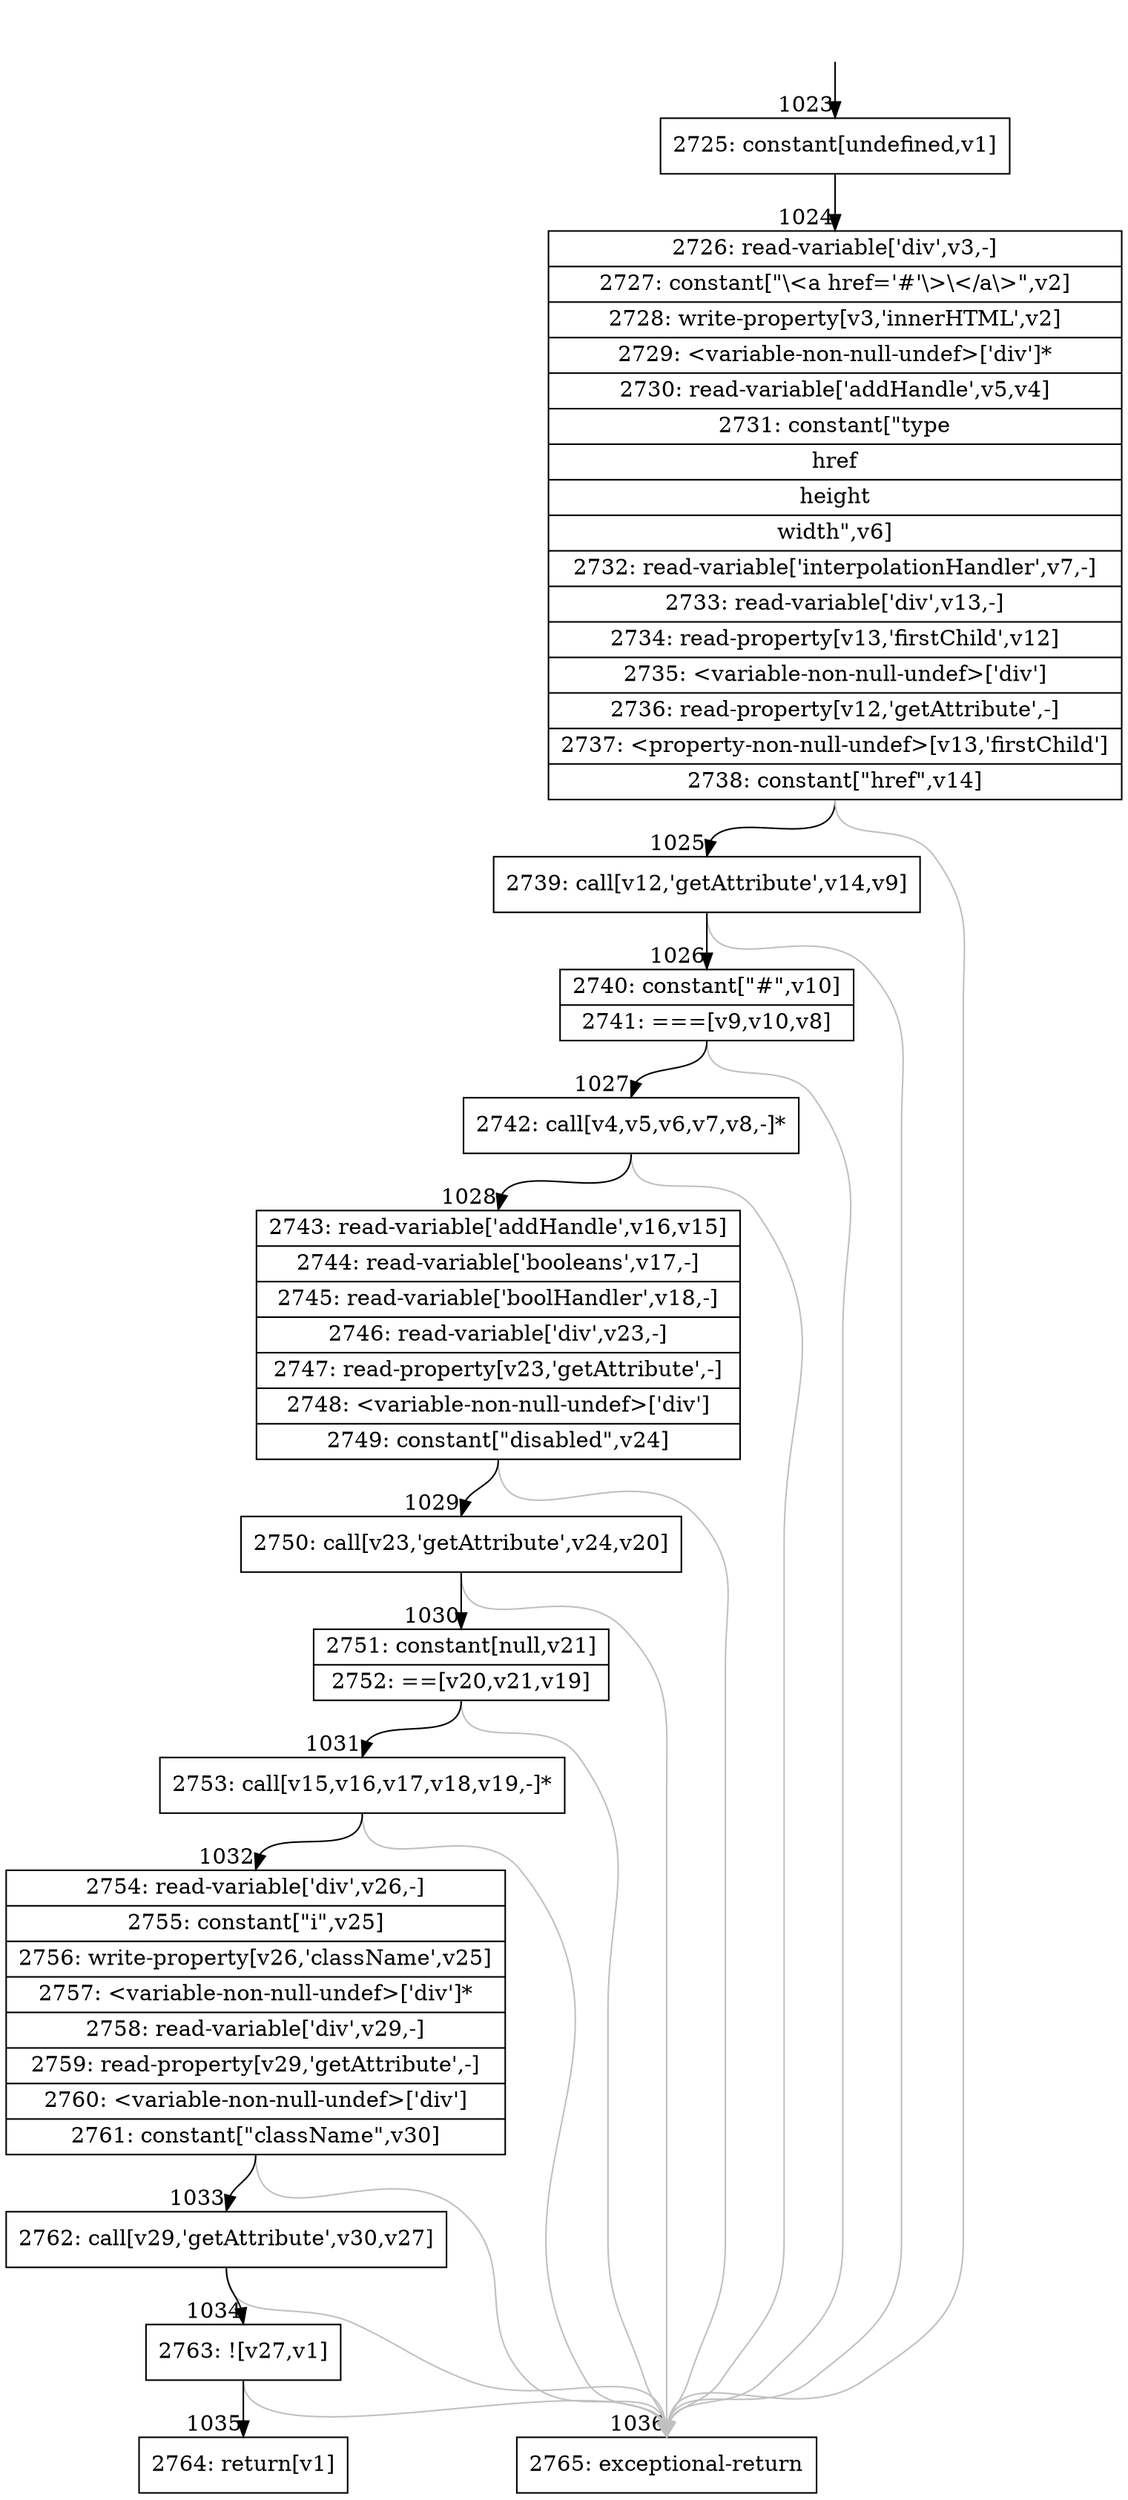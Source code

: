 digraph {
rankdir="TD"
BB_entry77[shape=none,label=""];
BB_entry77 -> BB1023 [tailport=s, headport=n, headlabel="    1023"]
BB1023 [shape=record label="{2725: constant[undefined,v1]}" ] 
BB1023 -> BB1024 [tailport=s, headport=n, headlabel="      1024"]
BB1024 [shape=record label="{2726: read-variable['div',v3,-]|2727: constant[\"\\\<a href='#'\\\>\\\</a\\\>\",v2]|2728: write-property[v3,'innerHTML',v2]|2729: \<variable-non-null-undef\>['div']*|2730: read-variable['addHandle',v5,v4]|2731: constant[\"type|href|height|width\",v6]|2732: read-variable['interpolationHandler',v7,-]|2733: read-variable['div',v13,-]|2734: read-property[v13,'firstChild',v12]|2735: \<variable-non-null-undef\>['div']|2736: read-property[v12,'getAttribute',-]|2737: \<property-non-null-undef\>[v13,'firstChild']|2738: constant[\"href\",v14]}" ] 
BB1024 -> BB1025 [tailport=s, headport=n, headlabel="      1025"]
BB1024 -> BB1036 [tailport=s, headport=n, color=gray, headlabel="      1036"]
BB1025 [shape=record label="{2739: call[v12,'getAttribute',v14,v9]}" ] 
BB1025 -> BB1026 [tailport=s, headport=n, headlabel="      1026"]
BB1025 -> BB1036 [tailport=s, headport=n, color=gray]
BB1026 [shape=record label="{2740: constant[\"#\",v10]|2741: ===[v9,v10,v8]}" ] 
BB1026 -> BB1027 [tailport=s, headport=n, headlabel="      1027"]
BB1026 -> BB1036 [tailport=s, headport=n, color=gray]
BB1027 [shape=record label="{2742: call[v4,v5,v6,v7,v8,-]*}" ] 
BB1027 -> BB1028 [tailport=s, headport=n, headlabel="      1028"]
BB1027 -> BB1036 [tailport=s, headport=n, color=gray]
BB1028 [shape=record label="{2743: read-variable['addHandle',v16,v15]|2744: read-variable['booleans',v17,-]|2745: read-variable['boolHandler',v18,-]|2746: read-variable['div',v23,-]|2747: read-property[v23,'getAttribute',-]|2748: \<variable-non-null-undef\>['div']|2749: constant[\"disabled\",v24]}" ] 
BB1028 -> BB1029 [tailport=s, headport=n, headlabel="      1029"]
BB1028 -> BB1036 [tailport=s, headport=n, color=gray]
BB1029 [shape=record label="{2750: call[v23,'getAttribute',v24,v20]}" ] 
BB1029 -> BB1030 [tailport=s, headport=n, headlabel="      1030"]
BB1029 -> BB1036 [tailport=s, headport=n, color=gray]
BB1030 [shape=record label="{2751: constant[null,v21]|2752: ==[v20,v21,v19]}" ] 
BB1030 -> BB1031 [tailport=s, headport=n, headlabel="      1031"]
BB1030 -> BB1036 [tailport=s, headport=n, color=gray]
BB1031 [shape=record label="{2753: call[v15,v16,v17,v18,v19,-]*}" ] 
BB1031 -> BB1032 [tailport=s, headport=n, headlabel="      1032"]
BB1031 -> BB1036 [tailport=s, headport=n, color=gray]
BB1032 [shape=record label="{2754: read-variable['div',v26,-]|2755: constant[\"i\",v25]|2756: write-property[v26,'className',v25]|2757: \<variable-non-null-undef\>['div']*|2758: read-variable['div',v29,-]|2759: read-property[v29,'getAttribute',-]|2760: \<variable-non-null-undef\>['div']|2761: constant[\"className\",v30]}" ] 
BB1032 -> BB1033 [tailport=s, headport=n, headlabel="      1033"]
BB1032 -> BB1036 [tailport=s, headport=n, color=gray]
BB1033 [shape=record label="{2762: call[v29,'getAttribute',v30,v27]}" ] 
BB1033 -> BB1034 [tailport=s, headport=n, headlabel="      1034"]
BB1033 -> BB1036 [tailport=s, headport=n, color=gray]
BB1034 [shape=record label="{2763: ![v27,v1]}" ] 
BB1034 -> BB1035 [tailport=s, headport=n, headlabel="      1035"]
BB1034 -> BB1036 [tailport=s, headport=n, color=gray]
BB1035 [shape=record label="{2764: return[v1]}" ] 
BB1036 [shape=record label="{2765: exceptional-return}" ] 
}
